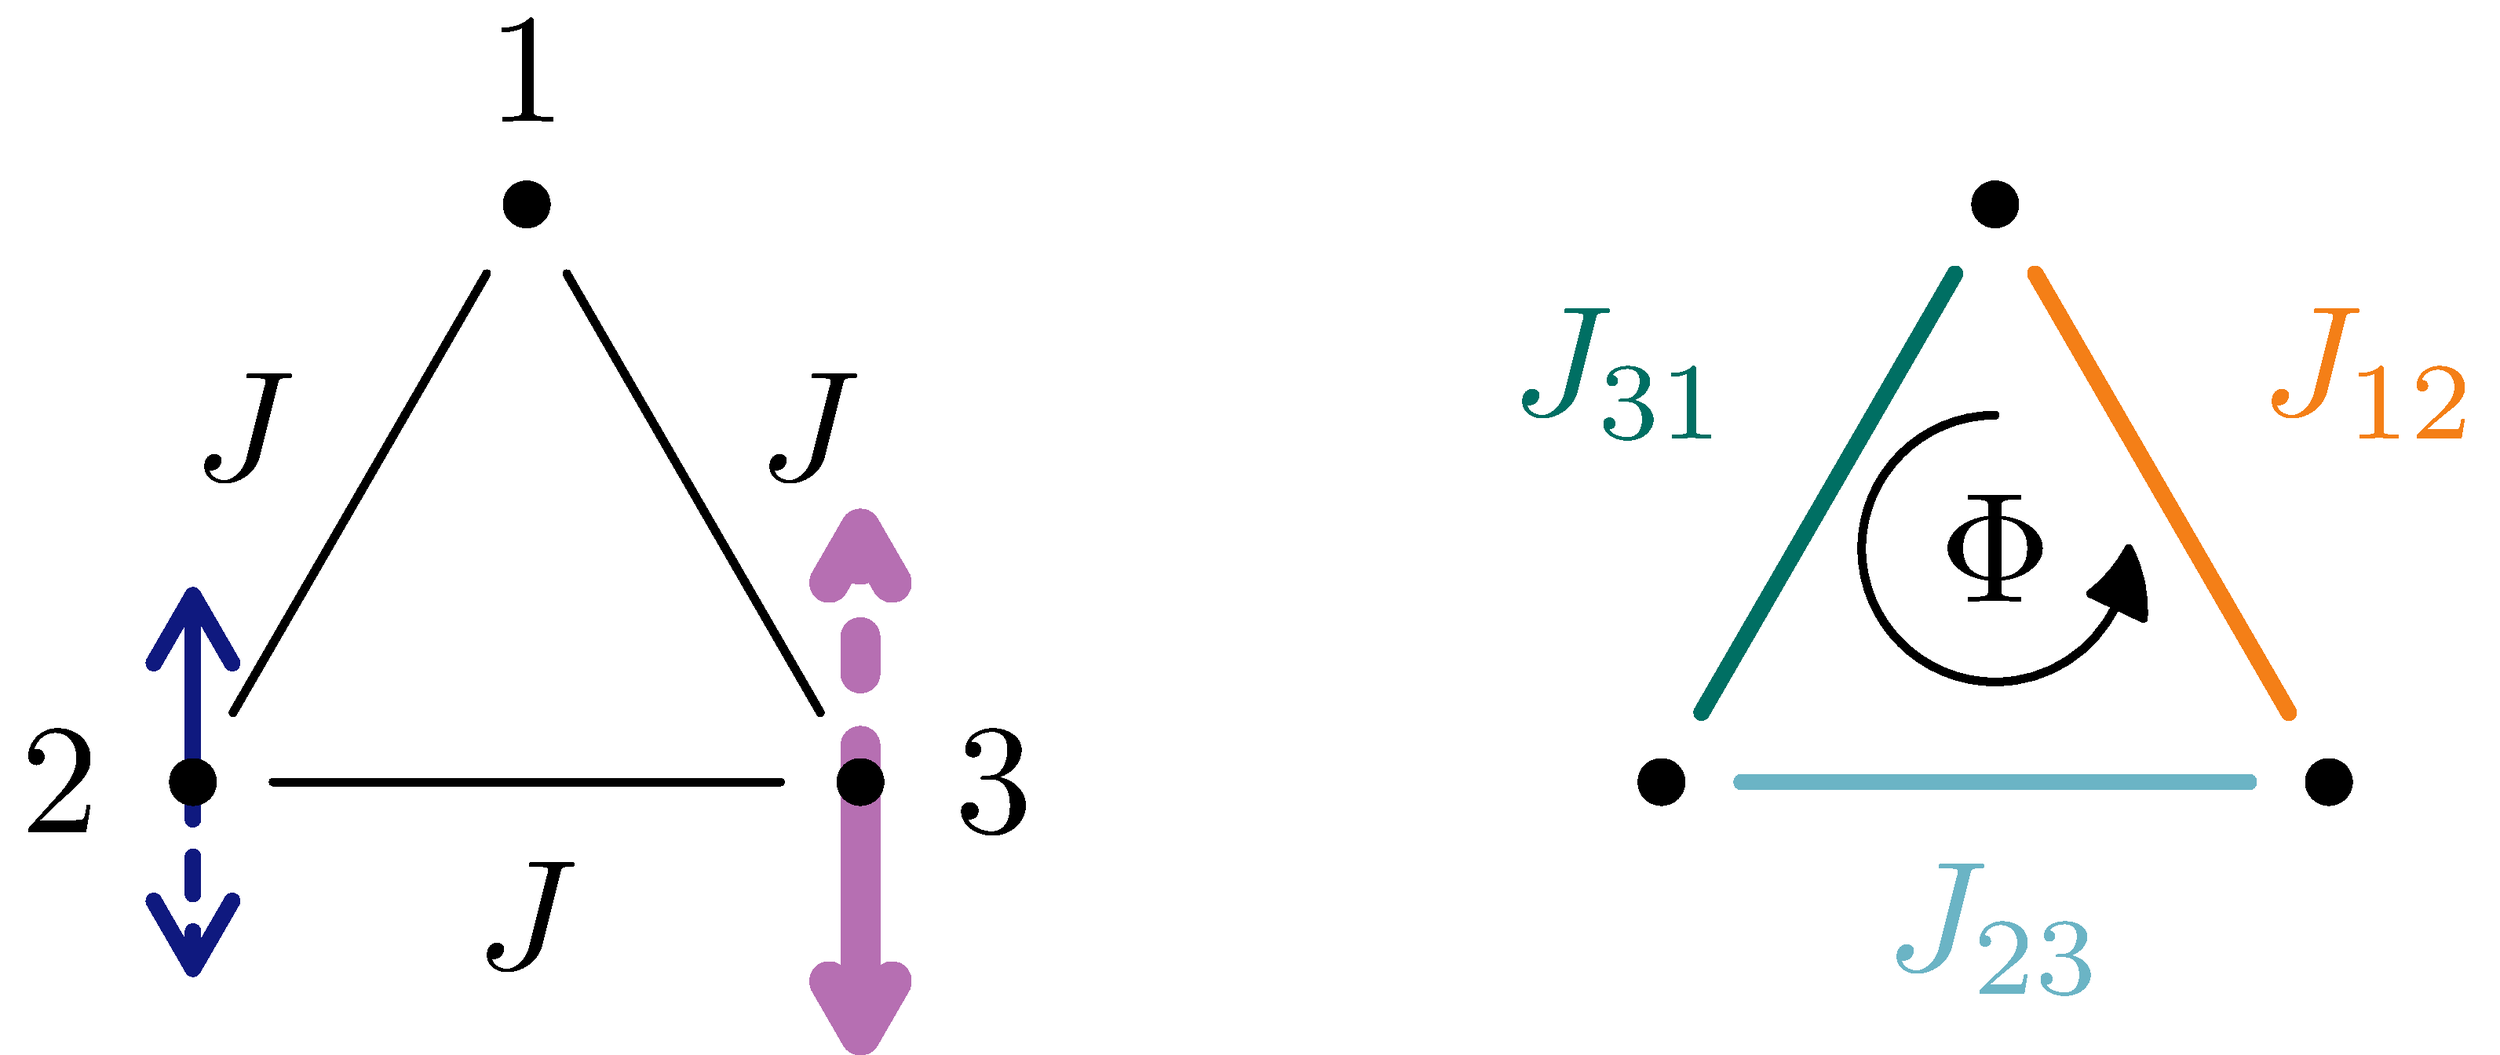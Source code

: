 settings.outformat = "png";
settings.render = 20;
defaultpen(fontsize(10pt));
unitsize(3mm);

string colour1 = "B76FB3"; // pink
string colour2 = "6BB5C6"; // light blue
string colour3 = "006F63"; // green
string colour4 = "F57F17"; //orange
string colour5 = "0F1980"; //purple

// ###################### First Triangle
//shaking arrows
real arrow_height2 = 1.4;
real arrow_height3 = 1.9;

draw((0,0) -- (0,arrow_height2), p=rgb(colour5)+linewidth(1pt), arrow=ArcArrow(SimpleHead, size=5));
draw((0,0) -- (0,-arrow_height2), p=rgb(colour5)+linewidth(1pt)+linetype("2 2"), arrow=ArcArrow(SimpleHead, size=5));



draw((5,0) -- (5,arrow_height3), p=rgb(colour1)+linewidth(2.5pt)+linetype("1 2"), arrow=ArcArrow(SimpleHead, size=4));
draw((5,0) -- (5,-arrow_height3), p=rgb(colour1)+linewidth(2.5pt), arrow=ArcArrow(SimpleHead, size=4));


// red hopping
real line_gap = 0.6;
draw((0,0)+line_gap*(Cos(60),Sin(60)) .. 5*(Cos(60),Sin(60))-line_gap*(Cos(60),Sin(60)));
draw(5*(Cos(60),Sin(60))-line_gap*(Cos(120), Sin(120)) .. (5,0)+line_gap*(Cos(120), Sin(120))  );
draw((line_gap,0) .. (5-line_gap,0));



dot((0,0));
dot((5,0));
dot(5*(Cos(60),Sin(60)));


// labels
real label_gap = 1;
label("$J$", 2.5*(Cos(60),Sin(60))+label_gap*(Cos(150),Sin(150)));
label("$J$", (5,0)+2.5*(Cos(120),Sin(120))+label_gap*(Cos(30), Sin(30)));
label("$J$", (2.5,0)-label_gap*(0,1));

//a label
pair label_loc = (-1.5, 5.4);
//site labels
label("$1$", 5*(0.5, Sin(60))+(0,1));
label("$3$", 5*(1, 0)+(1,0));
label("$2$", (0, 0)+(-1,0));


// ######################### Second Triangle
pair triangle_shift = (11,0);
//shaking arrows

// red hopping
real line_gap = 0.6;
draw((0,0)+line_gap*(Cos(60),Sin(60))+ triangle_shift .. 5*(Cos(60),Sin(60))-line_gap*(Cos(60),Sin(60))+ triangle_shift, p=rgb(colour3)+linewidth(1pt));
draw(5*(Cos(60),Sin(60))-line_gap*(Cos(120), Sin(120))+ triangle_shift .. (5,0)+line_gap*(Cos(120), Sin(120))+ triangle_shift  ,p=rgb(colour4)+linewidth(1pt));
draw((line_gap,0)+ triangle_shift .. (5-line_gap,0)+ triangle_shift,p=rgb(colour2)+linewidth(1pt));
 



dot((0,0)+ triangle_shift);
dot((5,0)+ triangle_shift);
dot(5*(Cos(60),Sin(60))+ triangle_shift);


// labels
real label_gap = 1.8;
label("$J_{31}$", 2.5*(Cos(60),Sin(60))+label_gap*(Cos(150),Sin(150))+ triangle_shift, p=rgb(colour3)+linewidth(1.1pt));
label("$J_{12}$", (5,0)+2.5*(Cos(120),Sin(120))+label_gap*(Cos(30), Sin(30))+ triangle_shift, p=rgb(colour4));
label("$J_{23}$", (2.5,0)-label_gap*(0,1)+ triangle_shift+(0,0.7), p=rgb(colour2));



// flux label
pair tri_centre = (2.5, 1.75);
label("$\Phi$", tri_centre+triangle_shift);


real flux_circle_line_rad = 1;

path flux_curve = tri_centre+(0,flux_circle_line_rad)+triangle_shift..tri_centre+(-flux_circle_line_rad,0)+triangle_shift..tri_centre+(0,-flux_circle_line_rad)+triangle_shift..tri_centre+(flux_circle_line_rad,0)+triangle_shift; 
draw(flux_curve,ArcArrow()); 

